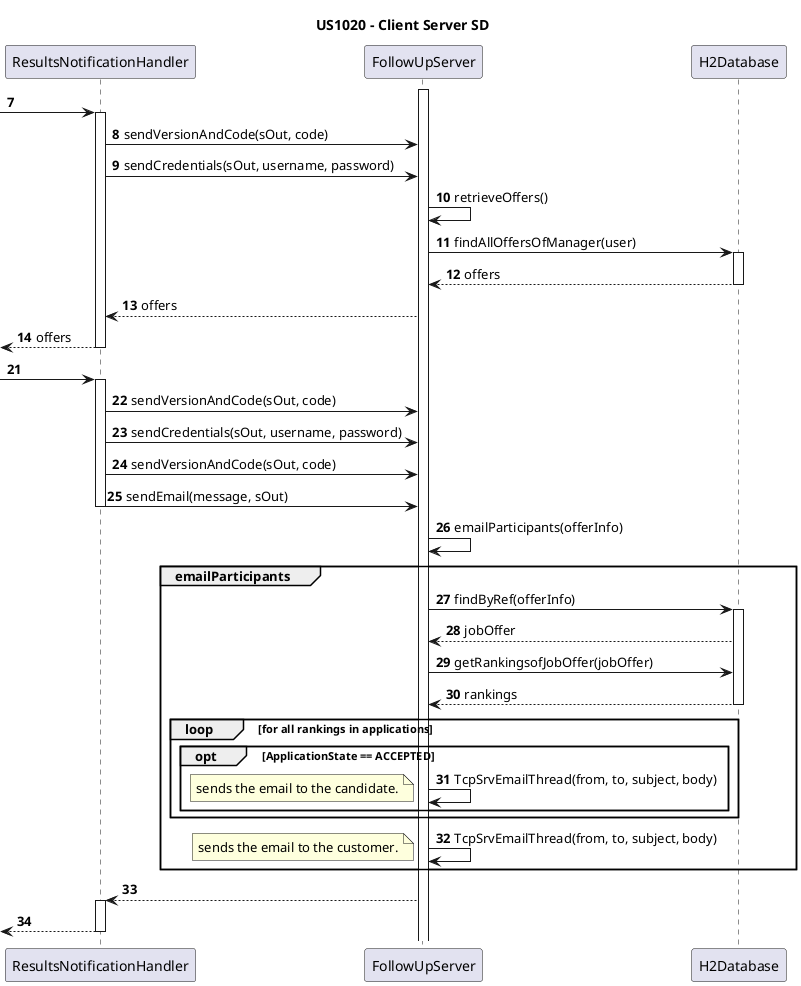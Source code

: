 @startuml
'https://plantuml.com/sequence-diagram

title US1020 - Client Server SD

participant ResultsNotificationHandler as HANDLER
participant FollowUpServer as SERVER
activate SERVER
participant H2Database as DB

autonumber 7

-> HANDLER
activate HANDLER

HANDLER -> SERVER : sendVersionAndCode(sOut, code)

HANDLER -> SERVER : sendCredentials(sOut, username, password)

SERVER -> SERVER : retrieveOffers()
SERVER -> DB : findAllOffersOfManager(user)
activate DB
DB --> SERVER : offers
deactivate DB
SERVER --> HANDLER : offers

<-- HANDLER : offers
deactivate HANDLER

autonumber 21
-> HANDLER
activate HANDLER

HANDLER -> SERVER : sendVersionAndCode(sOut, code)

HANDLER -> SERVER : sendCredentials(sOut, username, password)

HANDLER -> SERVER : sendVersionAndCode(sOut, code)

HANDLER -> SERVER : sendEmail(message, sOut)

deactivate HANDLER
SERVER -> SERVER : emailParticipants(offerInfo)

group emailParticipants
    SERVER -> DB : findByRef(offerInfo)
    activate DB
    DB --> SERVER : jobOffer
    SERVER -> DB : getRankingsofJobOffer(jobOffer)
    DB --> SERVER : rankings
    deactivate DB

    loop for all rankings in applications
        opt ApplicationState == ACCEPTED
            SERVER -> SERVER : TcpSrvEmailThread(from, to, subject, body)

            note left
                sends the email to the candidate.
            end note
        end opt
    end loop

    SERVER -> SERVER : TcpSrvEmailThread(from, to, subject, body)

    note left
        sends the email to the customer.
    end note
end group
deactivate HANDLER

SERVER --> HANDLER
activate HANDLER
<-- HANDLER
deactivate HANDLER








@enduml